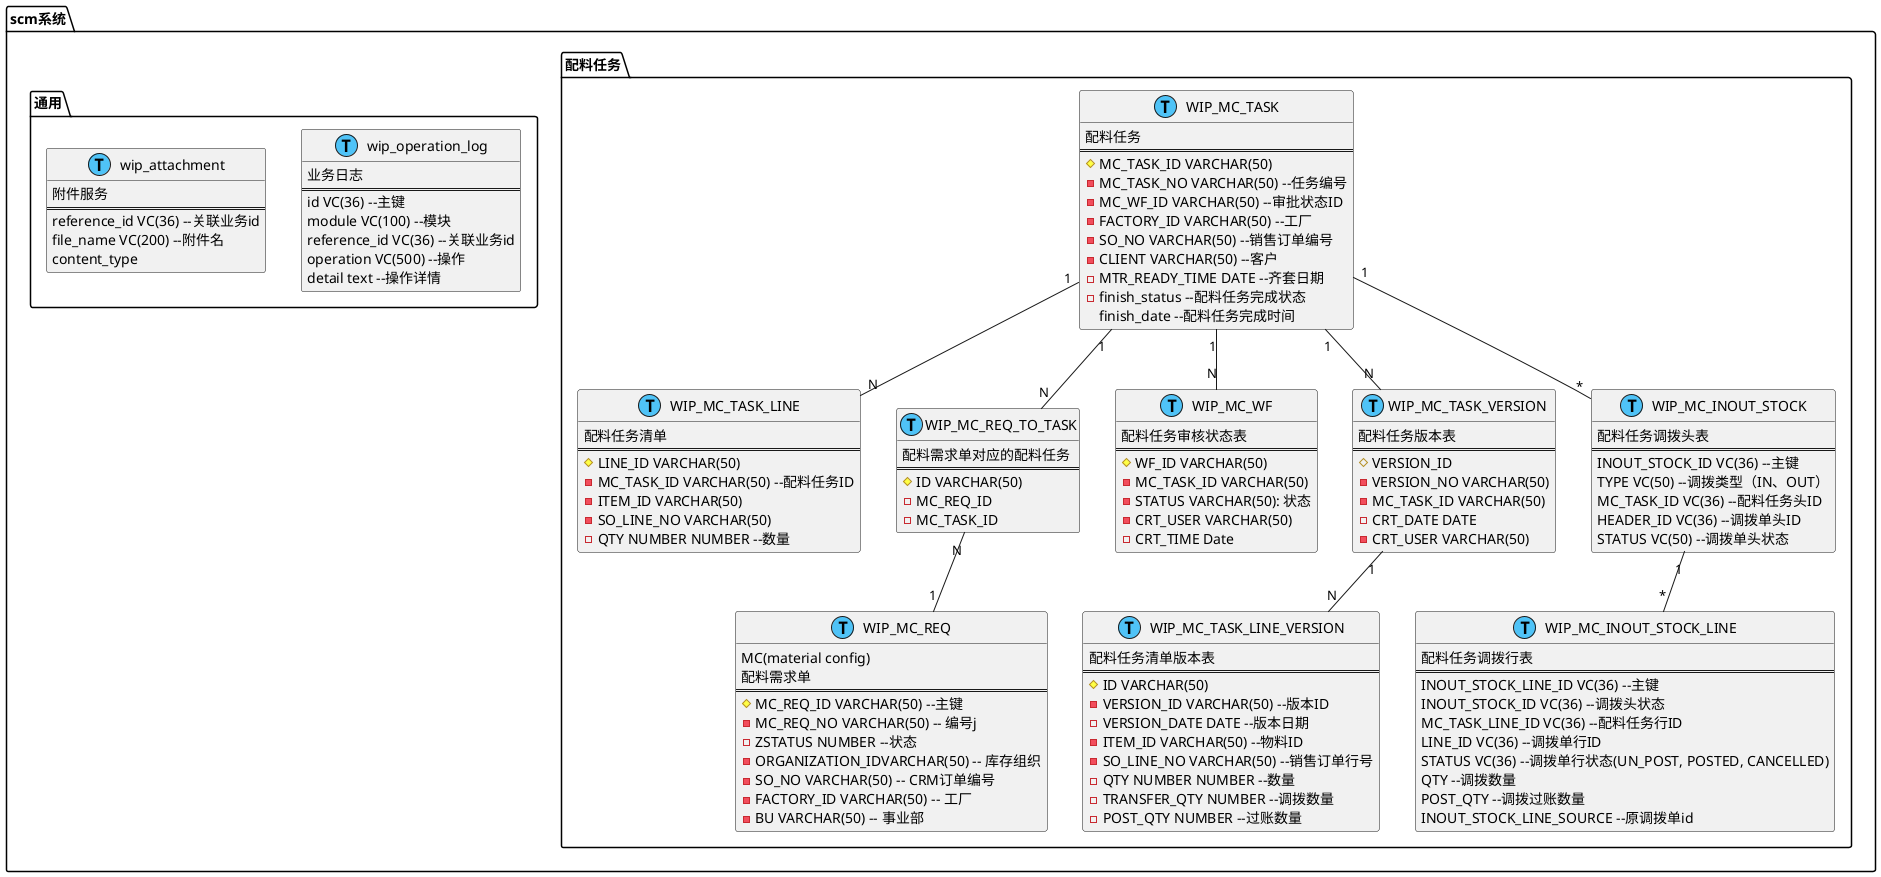 @startuml
!define TABLE(name) class name << (T,#4fc3f7) >>

' {#-+}{field：字段名} {type：字段类型} {default_value：字段默认值} {comment：字段说明}
' gender char(1) '0' --性别

' # 表示该字段为主键
' - 表示该字段非空
' + 表示该字段要创建索引
' VARCHAR/VARCHAR2 可以简写为 VC
' CHAR 可以简写为 CR
' Datetime/Date 可以简写为 DT
' NUMBER 可以简写为 NUM
' TEXT/CLOB 可以简写为 TEXT
' IDX_XXX 表示创建聚合索引XXX
package scm系统{
    package 配料任务 {
        TABLE(WIP_MC_TASK){
            配料任务
            ==
            #MC_TASK_ID VARCHAR(50)
            -MC_TASK_NO VARCHAR(50) --任务编号
            -MC_WF_ID VARCHAR(50) --审批状态ID
            -FACTORY_ID VARCHAR(50) --工厂
            -SO_NO VARCHAR(50) --销售订单编号
            -CLIENT VARCHAR(50) --客户
            -MTR_READY_TIME DATE --齐套日期
            -finish_status --配料任务完成状态
            finish_date --配料任务完成时间
        }
        TABLE(WIP_MC_TASK_LINE){
            配料任务清单
            ==
            #LINE_ID VARCHAR(50)
            -MC_TASK_ID VARCHAR(50) --配料任务ID
            -ITEM_ID VARCHAR(50)
            -SO_LINE_NO VARCHAR(50)
            -QTY NUMBER NUMBER --数量
        }
        TABLE(WIP_MC_REQ_TO_TASK){
            配料需求单对应的配料任务
            ==
            #ID VARCHAR(50)
            -MC_REQ_ID
            -MC_TASK_ID
        }

        TABLE(WIP_MC_WF){
            配料任务审核状态表
            ==
            #WF_ID VARCHAR(50)
            -MC_TASK_ID VARCHAR(50)
            -STATUS VARCHAR(50): 状态
            -CRT_USER VARCHAR(50)
            -CRT_TIME Date
        }

        TABLE(WIP_MC_TASK_VERSION){
            配料任务版本表
            ==
            #VERSION_ID
            -VERSION_NO VARCHAR(50)
            -MC_TASK_ID VARCHAR(50)
            -CRT_DATE DATE
            -CRT_USER VARCHAR(50)
        }

        TABLE(WIP_MC_TASK_LINE_VERSION){
            配料任务清单版本表
            ==
            #ID VARCHAR(50)
            -VERSION_ID VARCHAR(50) --版本ID
            -VERSION_DATE DATE --版本日期
            -ITEM_ID VARCHAR(50) --物料ID
            -SO_LINE_NO VARCHAR(50) --销售订单行号
            -QTY NUMBER NUMBER --数量
            -TRANSFER_QTY NUMBER --调拨数量
            -POST_QTY NUMBER --过账数量
        }

        TABLE(WIP_MC_REQ){
            MC(material config)
            配料需求单
            ==
            #MC_REQ_ID VARCHAR(50) --主键
            -MC_REQ_NO VARCHAR(50) -- 编号j
            -ZSTATUS NUMBER --状态
            -ORGANIZATION_IDVARCHAR(50) -- 库存组织
            -SO_NO VARCHAR(50) -- CRM订单编号
            -FACTORY_ID VARCHAR(50) -- 工厂
            -BU VARCHAR(50) -- 事业部
        }

        TABLE(WIP_MC_INOUT_STOCK){
            配料任务调拨头表
            ==
            INOUT_STOCK_ID VC(36) --主键
            TYPE VC(50) --调拨类型（IN、OUT）
            MC_TASK_ID VC(36) --配料任务头ID
            HEADER_ID VC(36) --调拨单头ID
            STATUS VC(50) --调拨单头状态
        }

        TABLE(WIP_MC_INOUT_STOCK_LINE){
            配料任务调拨行表
            ==
            INOUT_STOCK_LINE_ID VC(36) --主键
            INOUT_STOCK_ID VC(36) --调拨头状态
            MC_TASK_LINE_ID VC(36) --配料任务行ID
            LINE_ID VC(36) --调拨单行ID
            STATUS VC(36) --调拨单行状态(UN_POST, POSTED, CANCELLED)
            QTY --调拨数量
            POST_QTY --调拨过账数量
            INOUT_STOCK_LINE_SOURCE --原调拨单id
        }
        WIP_MC_TASK "1"--"N" WIP_MC_TASK_LINE
        WIP_MC_TASK "1" -- "N" WIP_MC_REQ_TO_TASK
        WIP_MC_TASK "1" -- "N" WIP_MC_TASK_VERSION
        WIP_MC_TASK "1" -- "N" WIP_MC_WF
        WIP_MC_REQ_TO_TASK "N" -- "1" WIP_MC_REQ
        WIP_MC_TASK_VERSION "1" -- "N" WIP_MC_TASK_LINE_VERSION

        WIP_MC_INOUT_STOCK "1"--"*" WIP_MC_INOUT_STOCK_LINE
        WIP_MC_TASK "1" -- "*" WIP_MC_INOUT_STOCK
        '待审状态
        '工厂已确认，生效日期当前日期，失效日期为空
        '工厂重新确认，前置版本失效，
        }


        package 通用 {
            TABLE(wip_operation_log) {
                业务日志
                ==
                id VC(36) --主键
                module VC(100) --模块
                reference_id VC(36) --关联业务id
                operation VC(500) --操作
                detail text --操作详情
            }

            TABLE(wip_attachment){
                附件服务
                ==
                reference_id VC(36) --关联业务id
                file_name VC(200) --附件名
                content_type
            }

        }

    }
@enduml

问题：
调拨单与调拨单之间是应该要存在数据关联
生命周期存在问题：完成（调拨出库完成），关闭（调拨出库关闭），